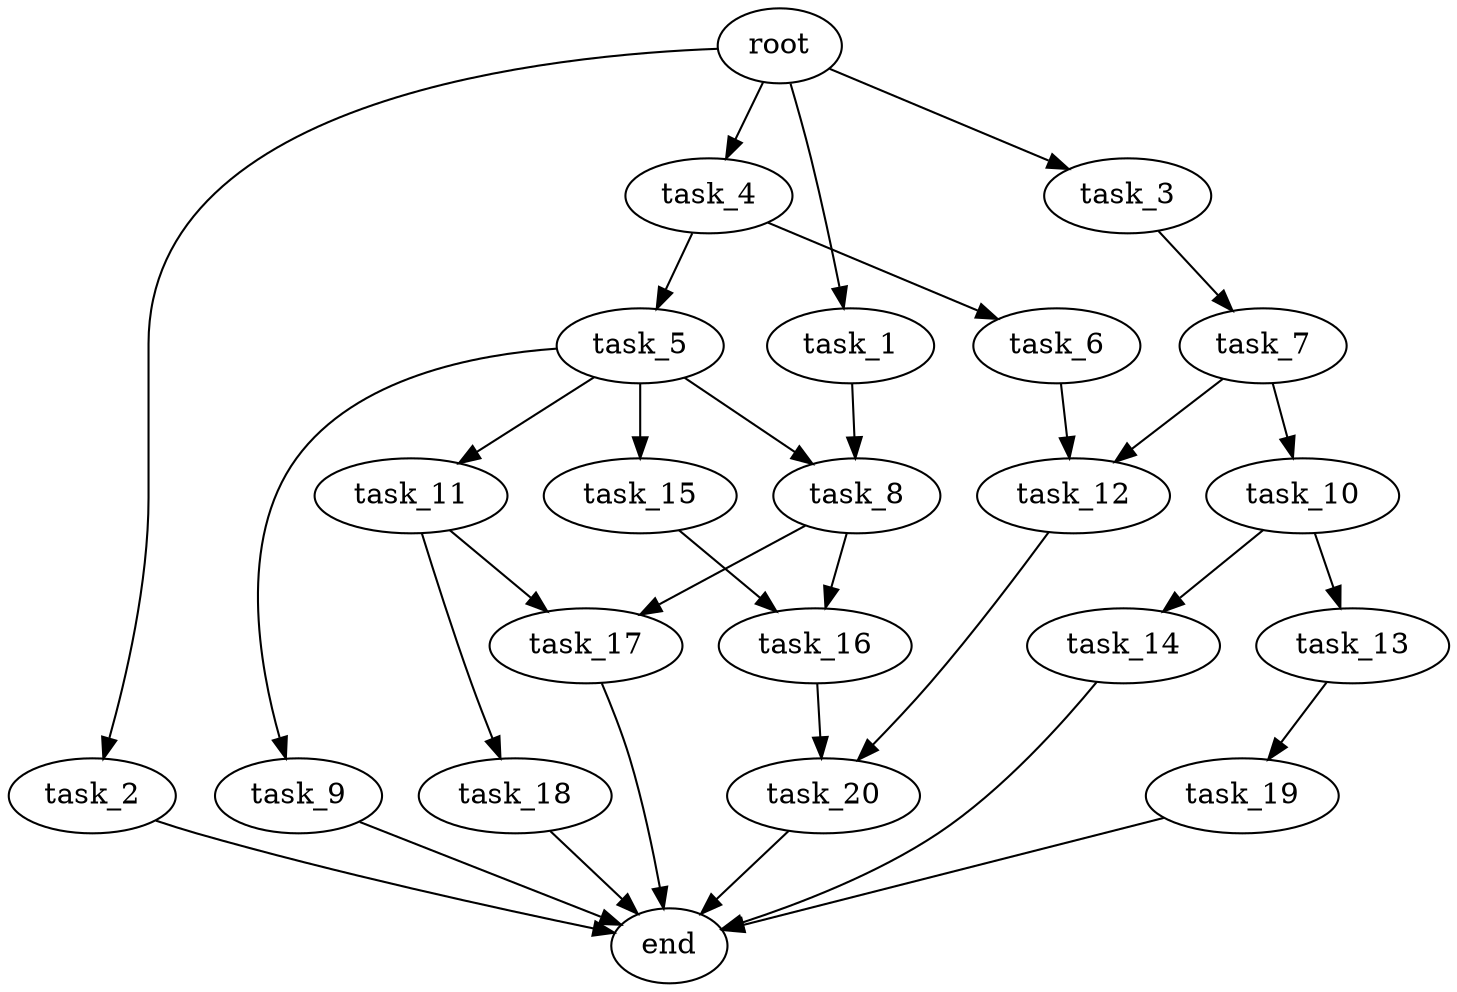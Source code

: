 digraph G {
  root [size="0.000000e+00"];
  task_1 [size="9.545230e+08"];
  task_2 [size="5.282064e+09"];
  task_3 [size="4.264750e+08"];
  task_4 [size="2.114959e+09"];
  task_5 [size="8.681301e+09"];
  task_6 [size="8.875656e+09"];
  task_7 [size="4.755527e+09"];
  task_8 [size="4.665731e+08"];
  task_9 [size="7.444063e+08"];
  task_10 [size="9.255923e+09"];
  task_11 [size="8.993217e+09"];
  task_12 [size="5.635535e+09"];
  task_13 [size="3.299849e+08"];
  task_14 [size="9.287735e+09"];
  task_15 [size="3.145532e+09"];
  task_16 [size="9.614730e+09"];
  task_17 [size="5.870774e+09"];
  task_18 [size="7.522792e+09"];
  task_19 [size="7.127401e+09"];
  task_20 [size="3.983562e+09"];
  end [size="0.000000e+00"];

  root -> task_1 [size="1.000000e-12"];
  root -> task_2 [size="1.000000e-12"];
  root -> task_3 [size="1.000000e-12"];
  root -> task_4 [size="1.000000e-12"];
  task_1 -> task_8 [size="2.332866e+07"];
  task_2 -> end [size="1.000000e-12"];
  task_3 -> task_7 [size="4.755527e+08"];
  task_4 -> task_5 [size="8.681301e+08"];
  task_4 -> task_6 [size="8.875656e+08"];
  task_5 -> task_8 [size="2.332866e+07"];
  task_5 -> task_9 [size="7.444063e+07"];
  task_5 -> task_11 [size="8.993217e+08"];
  task_5 -> task_15 [size="3.145532e+08"];
  task_6 -> task_12 [size="2.817768e+08"];
  task_7 -> task_10 [size="9.255923e+08"];
  task_7 -> task_12 [size="2.817768e+08"];
  task_8 -> task_16 [size="4.807365e+08"];
  task_8 -> task_17 [size="2.935387e+08"];
  task_9 -> end [size="1.000000e-12"];
  task_10 -> task_13 [size="3.299849e+07"];
  task_10 -> task_14 [size="9.287735e+08"];
  task_11 -> task_17 [size="2.935387e+08"];
  task_11 -> task_18 [size="7.522792e+08"];
  task_12 -> task_20 [size="1.991781e+08"];
  task_13 -> task_19 [size="7.127401e+08"];
  task_14 -> end [size="1.000000e-12"];
  task_15 -> task_16 [size="4.807365e+08"];
  task_16 -> task_20 [size="1.991781e+08"];
  task_17 -> end [size="1.000000e-12"];
  task_18 -> end [size="1.000000e-12"];
  task_19 -> end [size="1.000000e-12"];
  task_20 -> end [size="1.000000e-12"];
}

